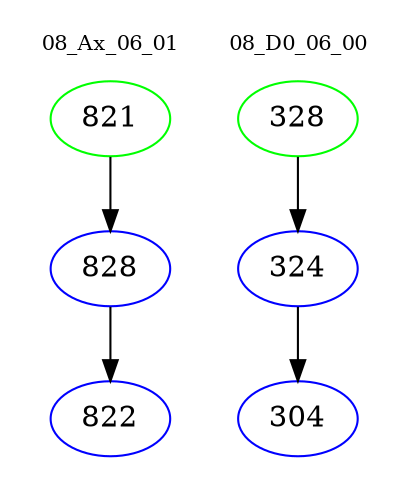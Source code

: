 digraph{
subgraph cluster_0 {
color = white
label = "08_Ax_06_01";
fontsize=10;
T0_821 [label="821", color="green"]
T0_821 -> T0_828 [color="black"]
T0_828 [label="828", color="blue"]
T0_828 -> T0_822 [color="black"]
T0_822 [label="822", color="blue"]
}
subgraph cluster_1 {
color = white
label = "08_D0_06_00";
fontsize=10;
T1_328 [label="328", color="green"]
T1_328 -> T1_324 [color="black"]
T1_324 [label="324", color="blue"]
T1_324 -> T1_304 [color="black"]
T1_304 [label="304", color="blue"]
}
}

